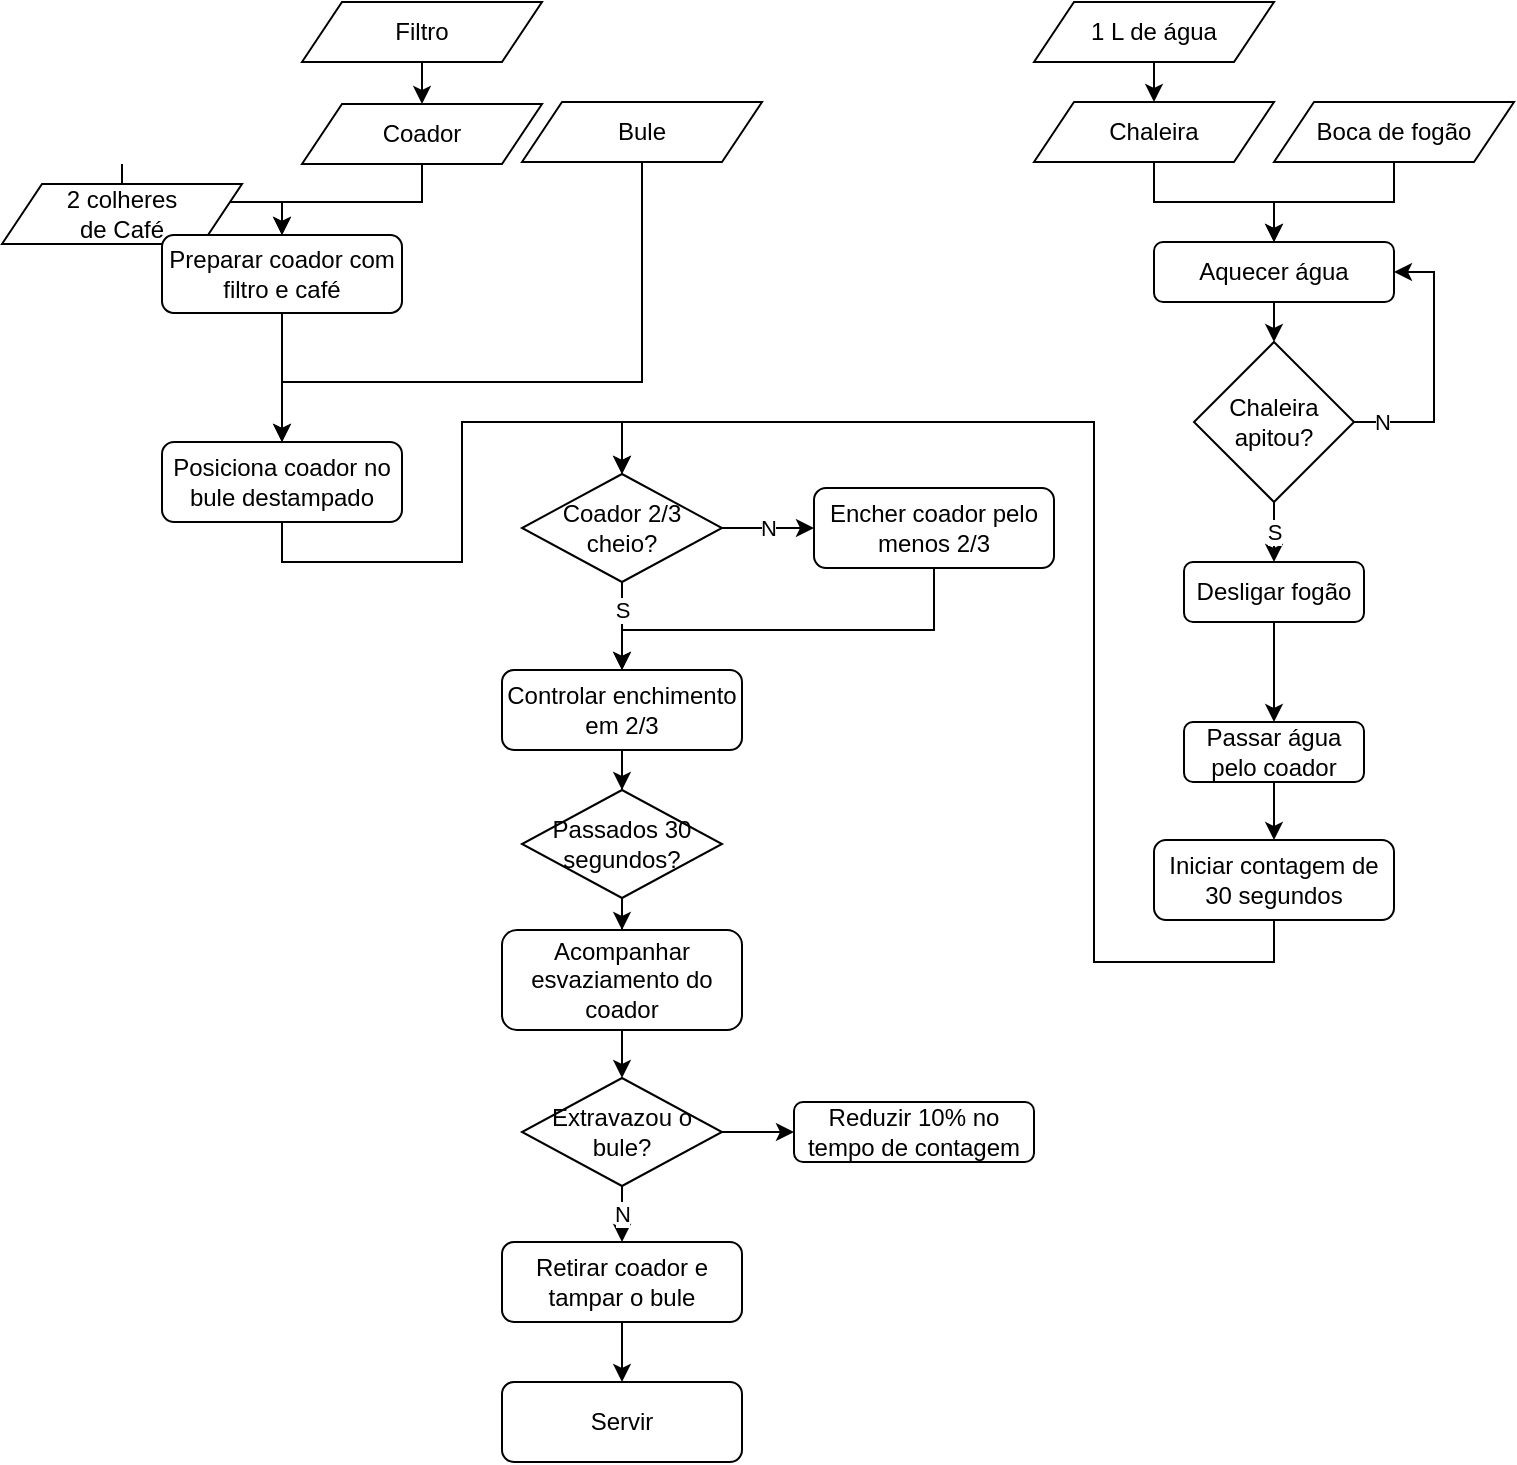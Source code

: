 <mxfile version="20.0.4" type="github">
  <diagram id="C5RBs43oDa-KdzZeNtuy" name="Page-1">
    <mxGraphModel dx="1342" dy="574" grid="1" gridSize="10" guides="1" tooltips="1" connect="1" arrows="1" fold="1" page="1" pageScale="1" pageWidth="827" pageHeight="1169" math="0" shadow="0">
      <root>
        <mxCell id="WIyWlLk6GJQsqaUBKTNV-0" />
        <mxCell id="WIyWlLk6GJQsqaUBKTNV-1" parent="WIyWlLk6GJQsqaUBKTNV-0" />
        <mxCell id="fgxXzfWQmhOMSccFoDnU-24" value="" style="edgeStyle=orthogonalEdgeStyle;rounded=0;orthogonalLoop=1;jettySize=auto;html=1;" edge="1" parent="WIyWlLk6GJQsqaUBKTNV-1" target="fgxXzfWQmhOMSccFoDnU-23">
          <mxGeometry relative="1" as="geometry">
            <mxPoint x="94" y="101" as="sourcePoint" />
            <Array as="points">
              <mxPoint x="94" y="120" />
              <mxPoint x="174" y="120" />
            </Array>
          </mxGeometry>
        </mxCell>
        <mxCell id="fgxXzfWQmhOMSccFoDnU-0" value="2 colheres&lt;br&gt;de Café" style="shape=parallelogram;perimeter=parallelogramPerimeter;whiteSpace=wrap;html=1;fixedSize=1;" vertex="1" parent="WIyWlLk6GJQsqaUBKTNV-1">
          <mxGeometry x="34" y="111" width="120" height="30" as="geometry" />
        </mxCell>
        <mxCell id="fgxXzfWQmhOMSccFoDnU-5" style="edgeStyle=orthogonalEdgeStyle;rounded=0;orthogonalLoop=1;jettySize=auto;html=1;exitX=0.5;exitY=1;exitDx=0;exitDy=0;entryX=0.5;entryY=0;entryDx=0;entryDy=0;" edge="1" parent="WIyWlLk6GJQsqaUBKTNV-1" source="fgxXzfWQmhOMSccFoDnU-1" target="fgxXzfWQmhOMSccFoDnU-2">
          <mxGeometry relative="1" as="geometry" />
        </mxCell>
        <mxCell id="fgxXzfWQmhOMSccFoDnU-1" value="1 L de água" style="shape=parallelogram;perimeter=parallelogramPerimeter;whiteSpace=wrap;html=1;fixedSize=1;" vertex="1" parent="WIyWlLk6GJQsqaUBKTNV-1">
          <mxGeometry x="550" y="20" width="120" height="30" as="geometry" />
        </mxCell>
        <mxCell id="fgxXzfWQmhOMSccFoDnU-8" style="edgeStyle=orthogonalEdgeStyle;rounded=0;orthogonalLoop=1;jettySize=auto;html=1;exitX=0.5;exitY=1;exitDx=0;exitDy=0;" edge="1" parent="WIyWlLk6GJQsqaUBKTNV-1" source="fgxXzfWQmhOMSccFoDnU-2" target="fgxXzfWQmhOMSccFoDnU-9">
          <mxGeometry relative="1" as="geometry" />
        </mxCell>
        <mxCell id="fgxXzfWQmhOMSccFoDnU-2" value="Chaleira" style="shape=parallelogram;perimeter=parallelogramPerimeter;whiteSpace=wrap;html=1;fixedSize=1;" vertex="1" parent="WIyWlLk6GJQsqaUBKTNV-1">
          <mxGeometry x="550" y="70" width="120" height="30" as="geometry" />
        </mxCell>
        <mxCell id="fgxXzfWQmhOMSccFoDnU-11" style="edgeStyle=orthogonalEdgeStyle;rounded=0;orthogonalLoop=1;jettySize=auto;html=1;exitX=0.5;exitY=1;exitDx=0;exitDy=0;entryX=0.5;entryY=0;entryDx=0;entryDy=0;" edge="1" parent="WIyWlLk6GJQsqaUBKTNV-1" source="fgxXzfWQmhOMSccFoDnU-3" target="fgxXzfWQmhOMSccFoDnU-9">
          <mxGeometry relative="1" as="geometry" />
        </mxCell>
        <mxCell id="fgxXzfWQmhOMSccFoDnU-3" value="Boca de fogão" style="shape=parallelogram;perimeter=parallelogramPerimeter;whiteSpace=wrap;html=1;fixedSize=1;" vertex="1" parent="WIyWlLk6GJQsqaUBKTNV-1">
          <mxGeometry x="670" y="70" width="120" height="30" as="geometry" />
        </mxCell>
        <mxCell id="fgxXzfWQmhOMSccFoDnU-14" style="edgeStyle=orthogonalEdgeStyle;rounded=0;orthogonalLoop=1;jettySize=auto;html=1;exitX=0.5;exitY=1;exitDx=0;exitDy=0;entryX=0.5;entryY=0;entryDx=0;entryDy=0;" edge="1" parent="WIyWlLk6GJQsqaUBKTNV-1" source="fgxXzfWQmhOMSccFoDnU-9" target="fgxXzfWQmhOMSccFoDnU-12">
          <mxGeometry relative="1" as="geometry" />
        </mxCell>
        <mxCell id="fgxXzfWQmhOMSccFoDnU-9" value="Aquecer água" style="rounded=1;whiteSpace=wrap;html=1;" vertex="1" parent="WIyWlLk6GJQsqaUBKTNV-1">
          <mxGeometry x="610" y="140" width="120" height="30" as="geometry" />
        </mxCell>
        <mxCell id="fgxXzfWQmhOMSccFoDnU-15" value="N" style="edgeStyle=orthogonalEdgeStyle;rounded=0;orthogonalLoop=1;jettySize=auto;html=1;exitX=1;exitY=0.5;exitDx=0;exitDy=0;entryX=1;entryY=0.5;entryDx=0;entryDy=0;" edge="1" parent="WIyWlLk6GJQsqaUBKTNV-1" source="fgxXzfWQmhOMSccFoDnU-12" target="fgxXzfWQmhOMSccFoDnU-9">
          <mxGeometry x="-0.795" relative="1" as="geometry">
            <Array as="points">
              <mxPoint x="750" y="230" />
              <mxPoint x="750" y="155" />
            </Array>
            <mxPoint as="offset" />
          </mxGeometry>
        </mxCell>
        <mxCell id="fgxXzfWQmhOMSccFoDnU-18" value="S" style="edgeStyle=orthogonalEdgeStyle;rounded=0;orthogonalLoop=1;jettySize=auto;html=1;" edge="1" parent="WIyWlLk6GJQsqaUBKTNV-1" source="fgxXzfWQmhOMSccFoDnU-12" target="fgxXzfWQmhOMSccFoDnU-16">
          <mxGeometry relative="1" as="geometry">
            <mxPoint as="offset" />
          </mxGeometry>
        </mxCell>
        <mxCell id="fgxXzfWQmhOMSccFoDnU-12" value="Chaleira apitou?" style="rhombus;whiteSpace=wrap;html=1;" vertex="1" parent="WIyWlLk6GJQsqaUBKTNV-1">
          <mxGeometry x="630" y="190" width="80" height="80" as="geometry" />
        </mxCell>
        <mxCell id="fgxXzfWQmhOMSccFoDnU-37" value="" style="edgeStyle=orthogonalEdgeStyle;rounded=0;orthogonalLoop=1;jettySize=auto;html=1;" edge="1" parent="WIyWlLk6GJQsqaUBKTNV-1" source="fgxXzfWQmhOMSccFoDnU-16" target="fgxXzfWQmhOMSccFoDnU-34">
          <mxGeometry relative="1" as="geometry" />
        </mxCell>
        <mxCell id="fgxXzfWQmhOMSccFoDnU-16" value="Desligar fogão" style="rounded=1;whiteSpace=wrap;html=1;" vertex="1" parent="WIyWlLk6GJQsqaUBKTNV-1">
          <mxGeometry x="625" y="300" width="90" height="30" as="geometry" />
        </mxCell>
        <mxCell id="fgxXzfWQmhOMSccFoDnU-25" value="" style="edgeStyle=orthogonalEdgeStyle;rounded=0;orthogonalLoop=1;jettySize=auto;html=1;" edge="1" parent="WIyWlLk6GJQsqaUBKTNV-1" source="fgxXzfWQmhOMSccFoDnU-19" target="fgxXzfWQmhOMSccFoDnU-23">
          <mxGeometry relative="1" as="geometry">
            <Array as="points">
              <mxPoint x="244" y="120" />
              <mxPoint x="174" y="120" />
            </Array>
          </mxGeometry>
        </mxCell>
        <mxCell id="fgxXzfWQmhOMSccFoDnU-19" value="Coador" style="shape=parallelogram;perimeter=parallelogramPerimeter;whiteSpace=wrap;html=1;fixedSize=1;" vertex="1" parent="WIyWlLk6GJQsqaUBKTNV-1">
          <mxGeometry x="184" y="71" width="120" height="30" as="geometry" />
        </mxCell>
        <mxCell id="fgxXzfWQmhOMSccFoDnU-22" value="" style="edgeStyle=orthogonalEdgeStyle;rounded=0;orthogonalLoop=1;jettySize=auto;html=1;" edge="1" parent="WIyWlLk6GJQsqaUBKTNV-1" source="fgxXzfWQmhOMSccFoDnU-20" target="fgxXzfWQmhOMSccFoDnU-19">
          <mxGeometry relative="1" as="geometry" />
        </mxCell>
        <mxCell id="fgxXzfWQmhOMSccFoDnU-20" value="Filtro" style="shape=parallelogram;perimeter=parallelogramPerimeter;whiteSpace=wrap;html=1;fixedSize=1;" vertex="1" parent="WIyWlLk6GJQsqaUBKTNV-1">
          <mxGeometry x="184" y="20" width="120" height="30" as="geometry" />
        </mxCell>
        <mxCell id="fgxXzfWQmhOMSccFoDnU-31" value="" style="edgeStyle=orthogonalEdgeStyle;rounded=0;orthogonalLoop=1;jettySize=auto;html=1;" edge="1" parent="WIyWlLk6GJQsqaUBKTNV-1" source="fgxXzfWQmhOMSccFoDnU-23" target="fgxXzfWQmhOMSccFoDnU-26">
          <mxGeometry relative="1" as="geometry" />
        </mxCell>
        <mxCell id="fgxXzfWQmhOMSccFoDnU-23" value="Preparar coador com filtro e café" style="rounded=1;whiteSpace=wrap;html=1;" vertex="1" parent="WIyWlLk6GJQsqaUBKTNV-1">
          <mxGeometry x="114" y="136.5" width="120" height="39" as="geometry" />
        </mxCell>
        <mxCell id="fgxXzfWQmhOMSccFoDnU-57" style="edgeStyle=orthogonalEdgeStyle;rounded=0;orthogonalLoop=1;jettySize=auto;html=1;exitX=0.5;exitY=1;exitDx=0;exitDy=0;entryX=0.5;entryY=0;entryDx=0;entryDy=0;" edge="1" parent="WIyWlLk6GJQsqaUBKTNV-1" source="fgxXzfWQmhOMSccFoDnU-26" target="fgxXzfWQmhOMSccFoDnU-39">
          <mxGeometry relative="1" as="geometry">
            <Array as="points">
              <mxPoint x="174" y="300" />
              <mxPoint x="264" y="300" />
              <mxPoint x="264" y="230" />
              <mxPoint x="344" y="230" />
            </Array>
          </mxGeometry>
        </mxCell>
        <mxCell id="fgxXzfWQmhOMSccFoDnU-26" value="Posiciona coador no bule destampado" style="rounded=1;whiteSpace=wrap;html=1;" vertex="1" parent="WIyWlLk6GJQsqaUBKTNV-1">
          <mxGeometry x="114" y="240" width="120" height="40" as="geometry" />
        </mxCell>
        <mxCell id="fgxXzfWQmhOMSccFoDnU-29" style="edgeStyle=orthogonalEdgeStyle;rounded=0;orthogonalLoop=1;jettySize=auto;html=1;exitX=0.5;exitY=1;exitDx=0;exitDy=0;" edge="1" parent="WIyWlLk6GJQsqaUBKTNV-1" source="fgxXzfWQmhOMSccFoDnU-27" target="fgxXzfWQmhOMSccFoDnU-26">
          <mxGeometry relative="1" as="geometry">
            <Array as="points">
              <mxPoint x="354" y="210" />
              <mxPoint x="174" y="210" />
            </Array>
          </mxGeometry>
        </mxCell>
        <mxCell id="fgxXzfWQmhOMSccFoDnU-27" value="Bule" style="shape=parallelogram;perimeter=parallelogramPerimeter;whiteSpace=wrap;html=1;fixedSize=1;" vertex="1" parent="WIyWlLk6GJQsqaUBKTNV-1">
          <mxGeometry x="294" y="70" width="120" height="30" as="geometry" />
        </mxCell>
        <mxCell id="fgxXzfWQmhOMSccFoDnU-52" value="" style="edgeStyle=orthogonalEdgeStyle;rounded=0;orthogonalLoop=1;jettySize=auto;html=1;" edge="1" parent="WIyWlLk6GJQsqaUBKTNV-1" source="fgxXzfWQmhOMSccFoDnU-32" target="fgxXzfWQmhOMSccFoDnU-51">
          <mxGeometry relative="1" as="geometry" />
        </mxCell>
        <mxCell id="fgxXzfWQmhOMSccFoDnU-32" value="Controlar enchimento em 2/3" style="rounded=1;whiteSpace=wrap;html=1;" vertex="1" parent="WIyWlLk6GJQsqaUBKTNV-1">
          <mxGeometry x="284" y="354" width="120" height="40" as="geometry" />
        </mxCell>
        <mxCell id="fgxXzfWQmhOMSccFoDnU-56" value="" style="edgeStyle=orthogonalEdgeStyle;rounded=0;orthogonalLoop=1;jettySize=auto;html=1;" edge="1" parent="WIyWlLk6GJQsqaUBKTNV-1" source="fgxXzfWQmhOMSccFoDnU-34" target="fgxXzfWQmhOMSccFoDnU-44">
          <mxGeometry relative="1" as="geometry" />
        </mxCell>
        <mxCell id="fgxXzfWQmhOMSccFoDnU-34" value="Passar água pelo coador" style="rounded=1;whiteSpace=wrap;html=1;" vertex="1" parent="WIyWlLk6GJQsqaUBKTNV-1">
          <mxGeometry x="625" y="380" width="90" height="30" as="geometry" />
        </mxCell>
        <mxCell id="fgxXzfWQmhOMSccFoDnU-41" value="S" style="edgeStyle=orthogonalEdgeStyle;rounded=0;orthogonalLoop=1;jettySize=auto;html=1;" edge="1" parent="WIyWlLk6GJQsqaUBKTNV-1" source="fgxXzfWQmhOMSccFoDnU-39" target="fgxXzfWQmhOMSccFoDnU-32">
          <mxGeometry x="-0.364" relative="1" as="geometry">
            <mxPoint as="offset" />
          </mxGeometry>
        </mxCell>
        <mxCell id="fgxXzfWQmhOMSccFoDnU-49" value="N" style="edgeStyle=orthogonalEdgeStyle;rounded=0;orthogonalLoop=1;jettySize=auto;html=1;" edge="1" parent="WIyWlLk6GJQsqaUBKTNV-1" source="fgxXzfWQmhOMSccFoDnU-39" target="fgxXzfWQmhOMSccFoDnU-48">
          <mxGeometry relative="1" as="geometry" />
        </mxCell>
        <mxCell id="fgxXzfWQmhOMSccFoDnU-39" value="Coador 2/3 cheio?" style="rhombus;whiteSpace=wrap;html=1;" vertex="1" parent="WIyWlLk6GJQsqaUBKTNV-1">
          <mxGeometry x="294" y="256" width="100" height="54" as="geometry" />
        </mxCell>
        <mxCell id="fgxXzfWQmhOMSccFoDnU-46" value="" style="edgeStyle=orthogonalEdgeStyle;rounded=0;orthogonalLoop=1;jettySize=auto;html=1;" edge="1" parent="WIyWlLk6GJQsqaUBKTNV-1" source="fgxXzfWQmhOMSccFoDnU-44" target="fgxXzfWQmhOMSccFoDnU-39">
          <mxGeometry relative="1" as="geometry">
            <Array as="points">
              <mxPoint x="670" y="500" />
              <mxPoint x="580" y="500" />
              <mxPoint x="580" y="230" />
              <mxPoint x="344" y="230" />
            </Array>
          </mxGeometry>
        </mxCell>
        <mxCell id="fgxXzfWQmhOMSccFoDnU-44" value="Iniciar contagem de 30 segundos" style="rounded=1;whiteSpace=wrap;html=1;" vertex="1" parent="WIyWlLk6GJQsqaUBKTNV-1">
          <mxGeometry x="610" y="439" width="120" height="40" as="geometry" />
        </mxCell>
        <mxCell id="fgxXzfWQmhOMSccFoDnU-50" style="edgeStyle=orthogonalEdgeStyle;rounded=0;orthogonalLoop=1;jettySize=auto;html=1;exitX=0.5;exitY=1;exitDx=0;exitDy=0;entryX=0.5;entryY=0;entryDx=0;entryDy=0;" edge="1" parent="WIyWlLk6GJQsqaUBKTNV-1" source="fgxXzfWQmhOMSccFoDnU-48" target="fgxXzfWQmhOMSccFoDnU-32">
          <mxGeometry relative="1" as="geometry">
            <Array as="points">
              <mxPoint x="500" y="334" />
              <mxPoint x="344" y="334" />
            </Array>
          </mxGeometry>
        </mxCell>
        <mxCell id="fgxXzfWQmhOMSccFoDnU-48" value="Encher coador pelo menos 2/3" style="rounded=1;whiteSpace=wrap;html=1;" vertex="1" parent="WIyWlLk6GJQsqaUBKTNV-1">
          <mxGeometry x="440" y="263" width="120" height="40" as="geometry" />
        </mxCell>
        <mxCell id="fgxXzfWQmhOMSccFoDnU-54" value="" style="edgeStyle=orthogonalEdgeStyle;rounded=0;orthogonalLoop=1;jettySize=auto;html=1;" edge="1" parent="WIyWlLk6GJQsqaUBKTNV-1" source="fgxXzfWQmhOMSccFoDnU-51" target="fgxXzfWQmhOMSccFoDnU-53">
          <mxGeometry relative="1" as="geometry" />
        </mxCell>
        <mxCell id="fgxXzfWQmhOMSccFoDnU-51" value="Passados 30 segundos?" style="rhombus;whiteSpace=wrap;html=1;" vertex="1" parent="WIyWlLk6GJQsqaUBKTNV-1">
          <mxGeometry x="294" y="414" width="100" height="54" as="geometry" />
        </mxCell>
        <mxCell id="fgxXzfWQmhOMSccFoDnU-59" value="" style="edgeStyle=orthogonalEdgeStyle;rounded=0;orthogonalLoop=1;jettySize=auto;html=1;" edge="1" parent="WIyWlLk6GJQsqaUBKTNV-1" source="fgxXzfWQmhOMSccFoDnU-53" target="fgxXzfWQmhOMSccFoDnU-58">
          <mxGeometry relative="1" as="geometry" />
        </mxCell>
        <mxCell id="fgxXzfWQmhOMSccFoDnU-53" value="Acompanhar esvaziamento do coador" style="rounded=1;whiteSpace=wrap;html=1;" vertex="1" parent="WIyWlLk6GJQsqaUBKTNV-1">
          <mxGeometry x="284" y="484" width="120" height="50" as="geometry" />
        </mxCell>
        <mxCell id="fgxXzfWQmhOMSccFoDnU-61" value="N" style="edgeStyle=orthogonalEdgeStyle;rounded=0;orthogonalLoop=1;jettySize=auto;html=1;" edge="1" parent="WIyWlLk6GJQsqaUBKTNV-1" source="fgxXzfWQmhOMSccFoDnU-58" target="fgxXzfWQmhOMSccFoDnU-60">
          <mxGeometry relative="1" as="geometry" />
        </mxCell>
        <mxCell id="fgxXzfWQmhOMSccFoDnU-65" value="" style="edgeStyle=orthogonalEdgeStyle;rounded=0;orthogonalLoop=1;jettySize=auto;html=1;" edge="1" parent="WIyWlLk6GJQsqaUBKTNV-1" source="fgxXzfWQmhOMSccFoDnU-58" target="fgxXzfWQmhOMSccFoDnU-64">
          <mxGeometry relative="1" as="geometry" />
        </mxCell>
        <mxCell id="fgxXzfWQmhOMSccFoDnU-58" value="Extravazou o bule?" style="rhombus;whiteSpace=wrap;html=1;" vertex="1" parent="WIyWlLk6GJQsqaUBKTNV-1">
          <mxGeometry x="294" y="558" width="100" height="54" as="geometry" />
        </mxCell>
        <mxCell id="fgxXzfWQmhOMSccFoDnU-63" value="" style="edgeStyle=orthogonalEdgeStyle;rounded=0;orthogonalLoop=1;jettySize=auto;html=1;" edge="1" parent="WIyWlLk6GJQsqaUBKTNV-1" source="fgxXzfWQmhOMSccFoDnU-60" target="fgxXzfWQmhOMSccFoDnU-62">
          <mxGeometry relative="1" as="geometry" />
        </mxCell>
        <mxCell id="fgxXzfWQmhOMSccFoDnU-60" value="Retirar coador e tampar o bule" style="rounded=1;whiteSpace=wrap;html=1;" vertex="1" parent="WIyWlLk6GJQsqaUBKTNV-1">
          <mxGeometry x="284" y="640" width="120" height="40" as="geometry" />
        </mxCell>
        <mxCell id="fgxXzfWQmhOMSccFoDnU-62" value="Servir" style="rounded=1;whiteSpace=wrap;html=1;" vertex="1" parent="WIyWlLk6GJQsqaUBKTNV-1">
          <mxGeometry x="284" y="710" width="120" height="40" as="geometry" />
        </mxCell>
        <mxCell id="fgxXzfWQmhOMSccFoDnU-64" value="Reduzir 10% no tempo de contagem" style="rounded=1;whiteSpace=wrap;html=1;" vertex="1" parent="WIyWlLk6GJQsqaUBKTNV-1">
          <mxGeometry x="430" y="570" width="120" height="30" as="geometry" />
        </mxCell>
      </root>
    </mxGraphModel>
  </diagram>
</mxfile>

